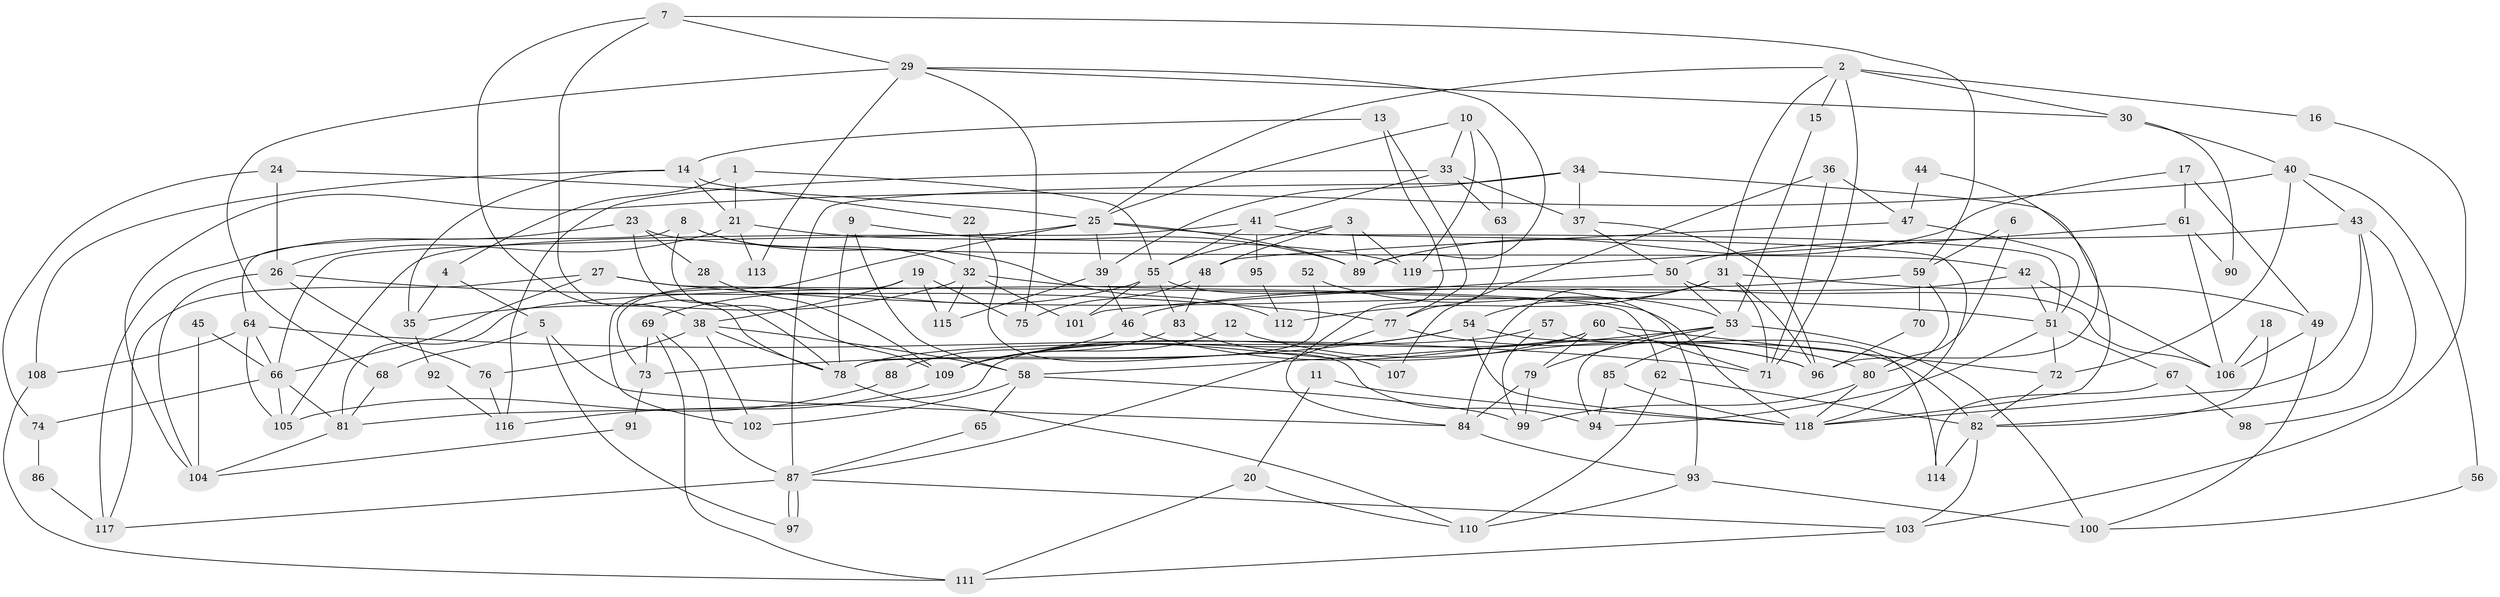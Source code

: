 // coarse degree distribution, {3: 0.08333333333333333, 6: 0.20833333333333334, 4: 0.125, 14: 0.041666666666666664, 12: 0.041666666666666664, 8: 0.125, 11: 0.020833333333333332, 9: 0.041666666666666664, 7: 0.0625, 5: 0.10416666666666667, 2: 0.10416666666666667, 10: 0.020833333333333332, 15: 0.020833333333333332}
// Generated by graph-tools (version 1.1) at 2025/51/03/04/25 22:51:18]
// undirected, 119 vertices, 238 edges
graph export_dot {
  node [color=gray90,style=filled];
  1;
  2;
  3;
  4;
  5;
  6;
  7;
  8;
  9;
  10;
  11;
  12;
  13;
  14;
  15;
  16;
  17;
  18;
  19;
  20;
  21;
  22;
  23;
  24;
  25;
  26;
  27;
  28;
  29;
  30;
  31;
  32;
  33;
  34;
  35;
  36;
  37;
  38;
  39;
  40;
  41;
  42;
  43;
  44;
  45;
  46;
  47;
  48;
  49;
  50;
  51;
  52;
  53;
  54;
  55;
  56;
  57;
  58;
  59;
  60;
  61;
  62;
  63;
  64;
  65;
  66;
  67;
  68;
  69;
  70;
  71;
  72;
  73;
  74;
  75;
  76;
  77;
  78;
  79;
  80;
  81;
  82;
  83;
  84;
  85;
  86;
  87;
  88;
  89;
  90;
  91;
  92;
  93;
  94;
  95;
  96;
  97;
  98;
  99;
  100;
  101;
  102;
  103;
  104;
  105;
  106;
  107;
  108;
  109;
  110;
  111;
  112;
  113;
  114;
  115;
  116;
  117;
  118;
  119;
  1 -- 55;
  1 -- 21;
  1 -- 4;
  2 -- 31;
  2 -- 30;
  2 -- 15;
  2 -- 16;
  2 -- 25;
  2 -- 71;
  3 -- 48;
  3 -- 119;
  3 -- 55;
  3 -- 89;
  4 -- 5;
  4 -- 35;
  5 -- 84;
  5 -- 68;
  5 -- 97;
  6 -- 59;
  6 -- 80;
  7 -- 38;
  7 -- 59;
  7 -- 29;
  7 -- 78;
  8 -- 64;
  8 -- 109;
  8 -- 32;
  8 -- 112;
  9 -- 78;
  9 -- 58;
  9 -- 89;
  10 -- 25;
  10 -- 119;
  10 -- 33;
  10 -- 63;
  11 -- 118;
  11 -- 20;
  12 -- 109;
  12 -- 96;
  13 -- 77;
  13 -- 14;
  13 -- 84;
  14 -- 22;
  14 -- 35;
  14 -- 21;
  14 -- 108;
  15 -- 53;
  16 -- 103;
  17 -- 89;
  17 -- 49;
  17 -- 61;
  18 -- 82;
  18 -- 106;
  19 -- 115;
  19 -- 73;
  19 -- 38;
  19 -- 75;
  20 -- 110;
  20 -- 111;
  21 -- 26;
  21 -- 113;
  21 -- 119;
  22 -- 32;
  22 -- 94;
  23 -- 78;
  23 -- 42;
  23 -- 28;
  23 -- 117;
  24 -- 26;
  24 -- 25;
  24 -- 74;
  25 -- 89;
  25 -- 39;
  25 -- 51;
  25 -- 66;
  25 -- 102;
  26 -- 77;
  26 -- 76;
  26 -- 104;
  27 -- 62;
  27 -- 117;
  27 -- 51;
  27 -- 66;
  28 -- 109;
  29 -- 89;
  29 -- 30;
  29 -- 68;
  29 -- 75;
  29 -- 113;
  30 -- 40;
  30 -- 90;
  31 -- 71;
  31 -- 96;
  31 -- 49;
  31 -- 54;
  31 -- 84;
  31 -- 112;
  32 -- 118;
  32 -- 35;
  32 -- 101;
  32 -- 115;
  33 -- 63;
  33 -- 37;
  33 -- 41;
  33 -- 116;
  34 -- 118;
  34 -- 37;
  34 -- 39;
  34 -- 87;
  35 -- 92;
  36 -- 47;
  36 -- 71;
  36 -- 107;
  37 -- 50;
  37 -- 96;
  38 -- 58;
  38 -- 76;
  38 -- 78;
  38 -- 102;
  39 -- 46;
  39 -- 115;
  40 -- 43;
  40 -- 72;
  40 -- 56;
  40 -- 104;
  41 -- 105;
  41 -- 55;
  41 -- 95;
  41 -- 118;
  42 -- 51;
  42 -- 106;
  42 -- 46;
  43 -- 82;
  43 -- 118;
  43 -- 50;
  43 -- 98;
  44 -- 96;
  44 -- 47;
  45 -- 104;
  45 -- 66;
  46 -- 88;
  46 -- 96;
  47 -- 51;
  47 -- 48;
  48 -- 75;
  48 -- 83;
  49 -- 100;
  49 -- 106;
  50 -- 101;
  50 -- 53;
  50 -- 106;
  51 -- 67;
  51 -- 72;
  51 -- 94;
  52 -- 53;
  52 -- 78;
  53 -- 79;
  53 -- 58;
  53 -- 85;
  53 -- 94;
  53 -- 100;
  54 -- 118;
  54 -- 73;
  54 -- 82;
  54 -- 109;
  55 -- 69;
  55 -- 83;
  55 -- 93;
  55 -- 101;
  56 -- 100;
  57 -- 78;
  57 -- 99;
  57 -- 114;
  58 -- 102;
  58 -- 65;
  58 -- 99;
  59 -- 81;
  59 -- 80;
  59 -- 70;
  60 -- 81;
  60 -- 72;
  60 -- 71;
  60 -- 79;
  60 -- 109;
  61 -- 106;
  61 -- 90;
  61 -- 119;
  62 -- 82;
  62 -- 110;
  63 -- 77;
  64 -- 66;
  64 -- 71;
  64 -- 105;
  64 -- 108;
  65 -- 87;
  66 -- 74;
  66 -- 81;
  66 -- 105;
  67 -- 114;
  67 -- 98;
  68 -- 81;
  69 -- 87;
  69 -- 73;
  69 -- 111;
  70 -- 96;
  72 -- 82;
  73 -- 91;
  74 -- 86;
  76 -- 116;
  77 -- 80;
  77 -- 87;
  78 -- 110;
  79 -- 84;
  79 -- 99;
  80 -- 99;
  80 -- 118;
  81 -- 104;
  82 -- 103;
  82 -- 114;
  83 -- 109;
  83 -- 107;
  84 -- 93;
  85 -- 94;
  85 -- 118;
  86 -- 117;
  87 -- 97;
  87 -- 97;
  87 -- 103;
  87 -- 117;
  88 -- 105;
  91 -- 104;
  92 -- 116;
  93 -- 100;
  93 -- 110;
  95 -- 112;
  103 -- 111;
  108 -- 111;
  109 -- 116;
}
